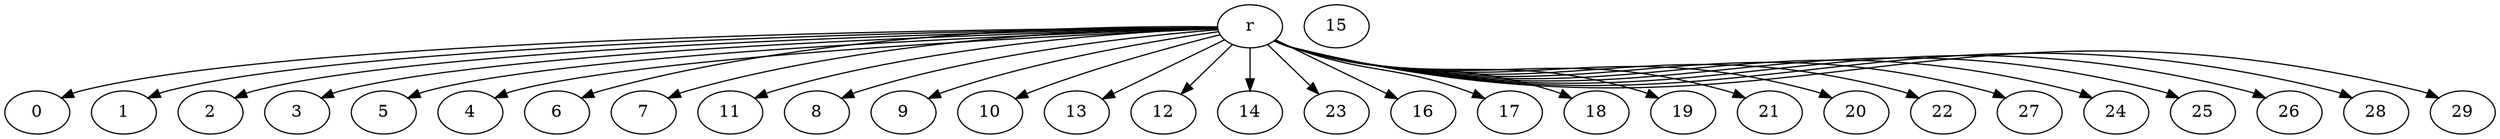 digraph {
	0B0
	1B0 -> 0B0[label="l"];
	1B0 -> 2B0[label="r"];
	2B0
	3B0 -> 1B0[label="l"];
	3B0 -> 5B0[label="r"];
	4B0
	5B0 -> 4B0[label="l"];
	5B0 -> 6B0[label="r"];
	6B0
	7B0 -> 3B0[label="l"];
	7B0 -> 11B0[label="r"];
	8B0
	9B0 -> 8B0[label="l"];
	9B0 -> 10B0[label="r"];
	10B0
	11B0 -> 9B0[label="l"];
	11B0 -> 13B0[label="r"];
	12B0
	13B0 -> 12B0[label="l"];
	13B0 -> 14B0[label="r"];
	14B0
	15B0 -> 7B0[label="l"];
	15B0 -> 23B0[label="r"];
	16B0
	17B0 -> 16B0[label="l"];
	17B0 -> 18B0[label="r"];
	18B0
	19B0 -> 17B0[label="l"];
	19B0 -> 21B0[label="r"];
	20B0
	21B0 -> 20B0[label="l"];
	21B0 -> 22B0[label="r"];
	22B0
	23B0 -> 19B0[label="l"];
	23B0 -> 27B0[label="r"];
	24B0
	25B0 -> 24B0[label="l"];
	25B0 -> 26B0[label="r"];
	26B0
	27B0 -> 25B0[label="l"];
	27B0 -> 28B0[label="r"];
	28B0 -> 29B0[label="r"];
	29B0
}

